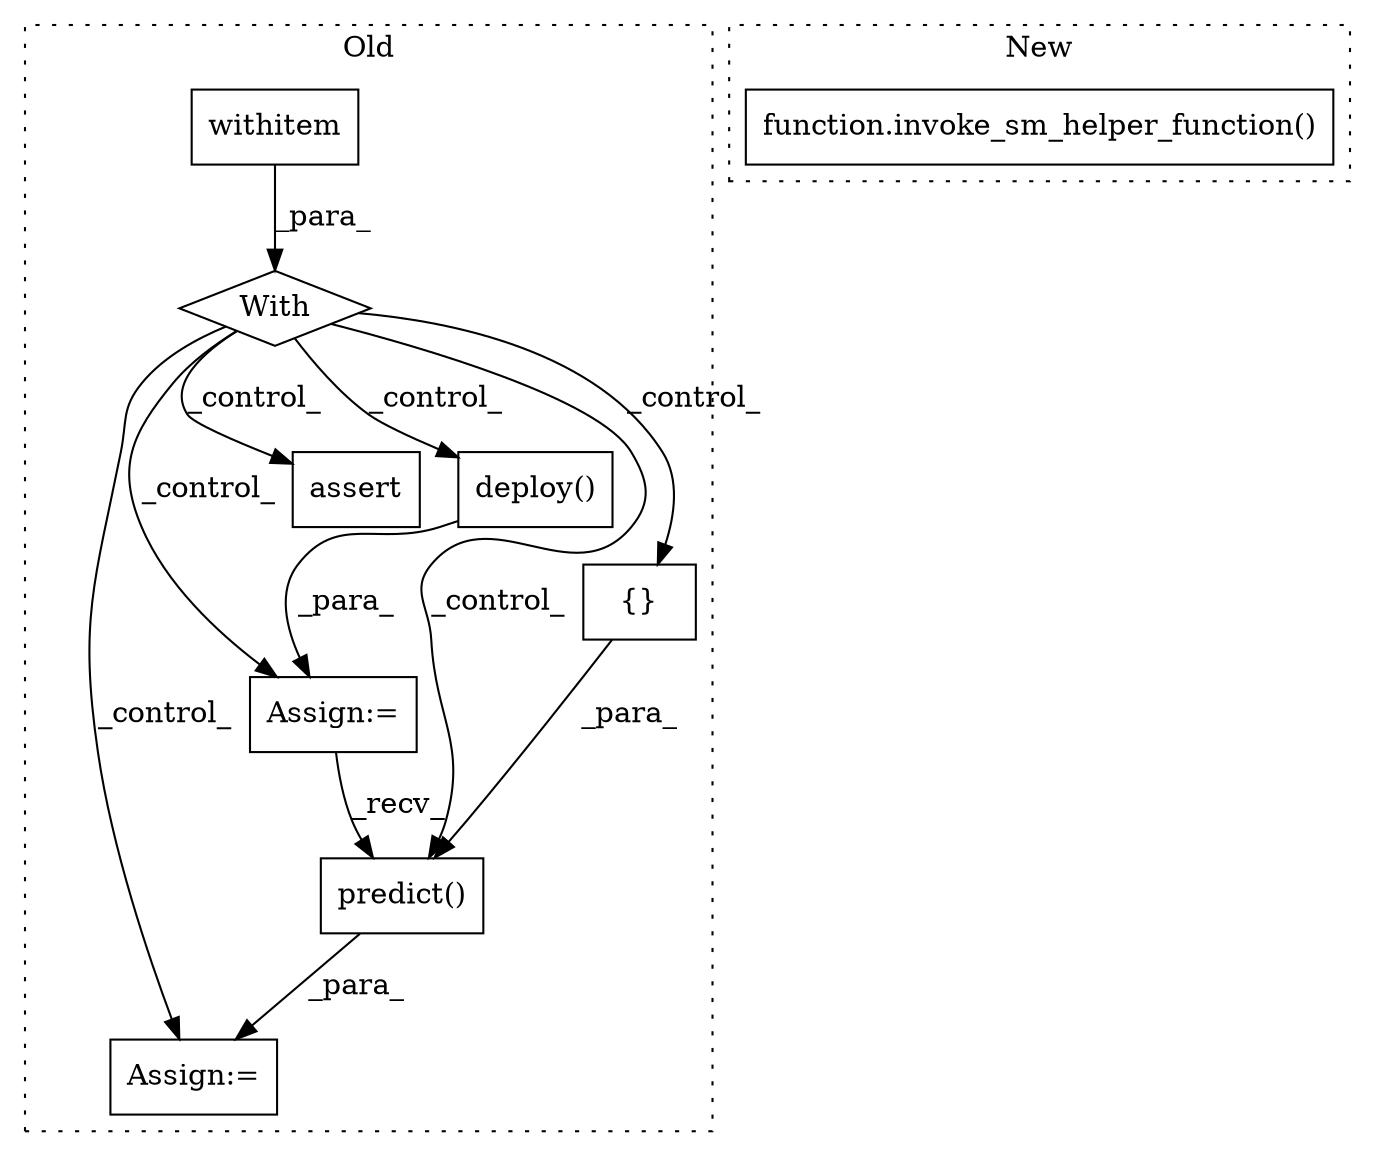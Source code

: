 digraph G {
subgraph cluster0 {
1 [label="withitem" a="49" s="2210" l="35" shape="box"];
3 [label="With" a="39" s="2205,2245" l="5,178" shape="diamond"];
4 [label="Assign:=" a="68" s="3146" l="3" shape="box"];
5 [label="{}" a="59" s="3168,3173" l="1,0" shape="box"];
6 [label="assert" a="65" s="3185" l="7" shape="box"];
7 [label="deploy()" a="75" s="2900" l="230" shape="box"];
8 [label="predict()" a="75" s="3149,3175" l="18,1" shape="box"];
9 [label="Assign:=" a="68" s="2897" l="3" shape="box"];
label = "Old";
style="dotted";
}
subgraph cluster1 {
2 [label="function.invoke_sm_helper_function()" a="75" s="1914,2087" l="26,1" shape="box"];
label = "New";
style="dotted";
}
1 -> 3 [label="_para_"];
3 -> 4 [label="_control_"];
3 -> 6 [label="_control_"];
3 -> 8 [label="_control_"];
3 -> 5 [label="_control_"];
3 -> 9 [label="_control_"];
3 -> 7 [label="_control_"];
5 -> 8 [label="_para_"];
7 -> 9 [label="_para_"];
8 -> 4 [label="_para_"];
9 -> 8 [label="_recv_"];
}